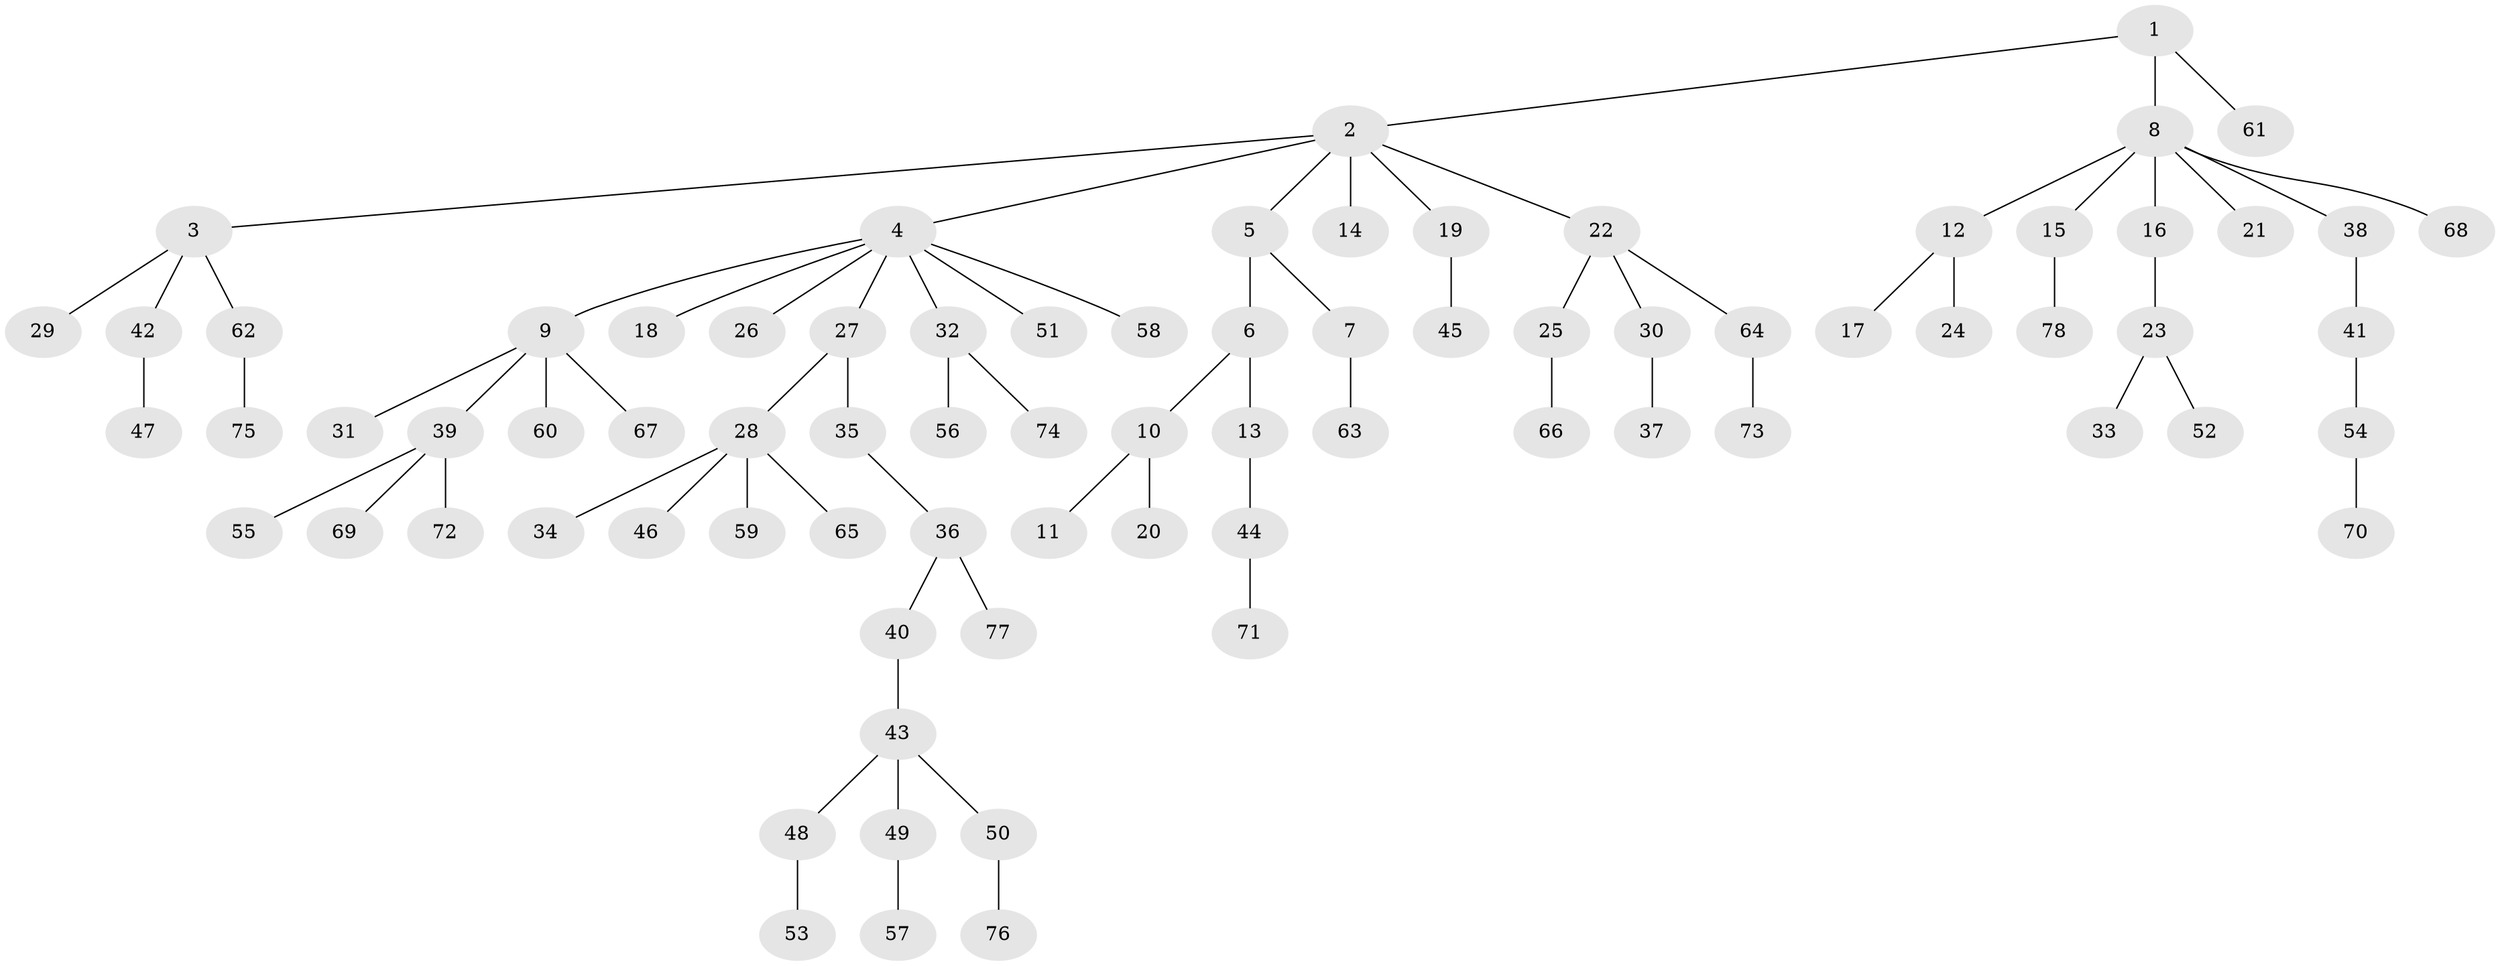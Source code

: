 // Generated by graph-tools (version 1.1) at 2025/36/03/09/25 02:36:44]
// undirected, 78 vertices, 77 edges
graph export_dot {
graph [start="1"]
  node [color=gray90,style=filled];
  1;
  2;
  3;
  4;
  5;
  6;
  7;
  8;
  9;
  10;
  11;
  12;
  13;
  14;
  15;
  16;
  17;
  18;
  19;
  20;
  21;
  22;
  23;
  24;
  25;
  26;
  27;
  28;
  29;
  30;
  31;
  32;
  33;
  34;
  35;
  36;
  37;
  38;
  39;
  40;
  41;
  42;
  43;
  44;
  45;
  46;
  47;
  48;
  49;
  50;
  51;
  52;
  53;
  54;
  55;
  56;
  57;
  58;
  59;
  60;
  61;
  62;
  63;
  64;
  65;
  66;
  67;
  68;
  69;
  70;
  71;
  72;
  73;
  74;
  75;
  76;
  77;
  78;
  1 -- 2;
  1 -- 8;
  1 -- 61;
  2 -- 3;
  2 -- 4;
  2 -- 5;
  2 -- 14;
  2 -- 19;
  2 -- 22;
  3 -- 29;
  3 -- 42;
  3 -- 62;
  4 -- 9;
  4 -- 18;
  4 -- 26;
  4 -- 27;
  4 -- 32;
  4 -- 51;
  4 -- 58;
  5 -- 6;
  5 -- 7;
  6 -- 10;
  6 -- 13;
  7 -- 63;
  8 -- 12;
  8 -- 15;
  8 -- 16;
  8 -- 21;
  8 -- 38;
  8 -- 68;
  9 -- 31;
  9 -- 39;
  9 -- 60;
  9 -- 67;
  10 -- 11;
  10 -- 20;
  12 -- 17;
  12 -- 24;
  13 -- 44;
  15 -- 78;
  16 -- 23;
  19 -- 45;
  22 -- 25;
  22 -- 30;
  22 -- 64;
  23 -- 33;
  23 -- 52;
  25 -- 66;
  27 -- 28;
  27 -- 35;
  28 -- 34;
  28 -- 46;
  28 -- 59;
  28 -- 65;
  30 -- 37;
  32 -- 56;
  32 -- 74;
  35 -- 36;
  36 -- 40;
  36 -- 77;
  38 -- 41;
  39 -- 55;
  39 -- 69;
  39 -- 72;
  40 -- 43;
  41 -- 54;
  42 -- 47;
  43 -- 48;
  43 -- 49;
  43 -- 50;
  44 -- 71;
  48 -- 53;
  49 -- 57;
  50 -- 76;
  54 -- 70;
  62 -- 75;
  64 -- 73;
}
